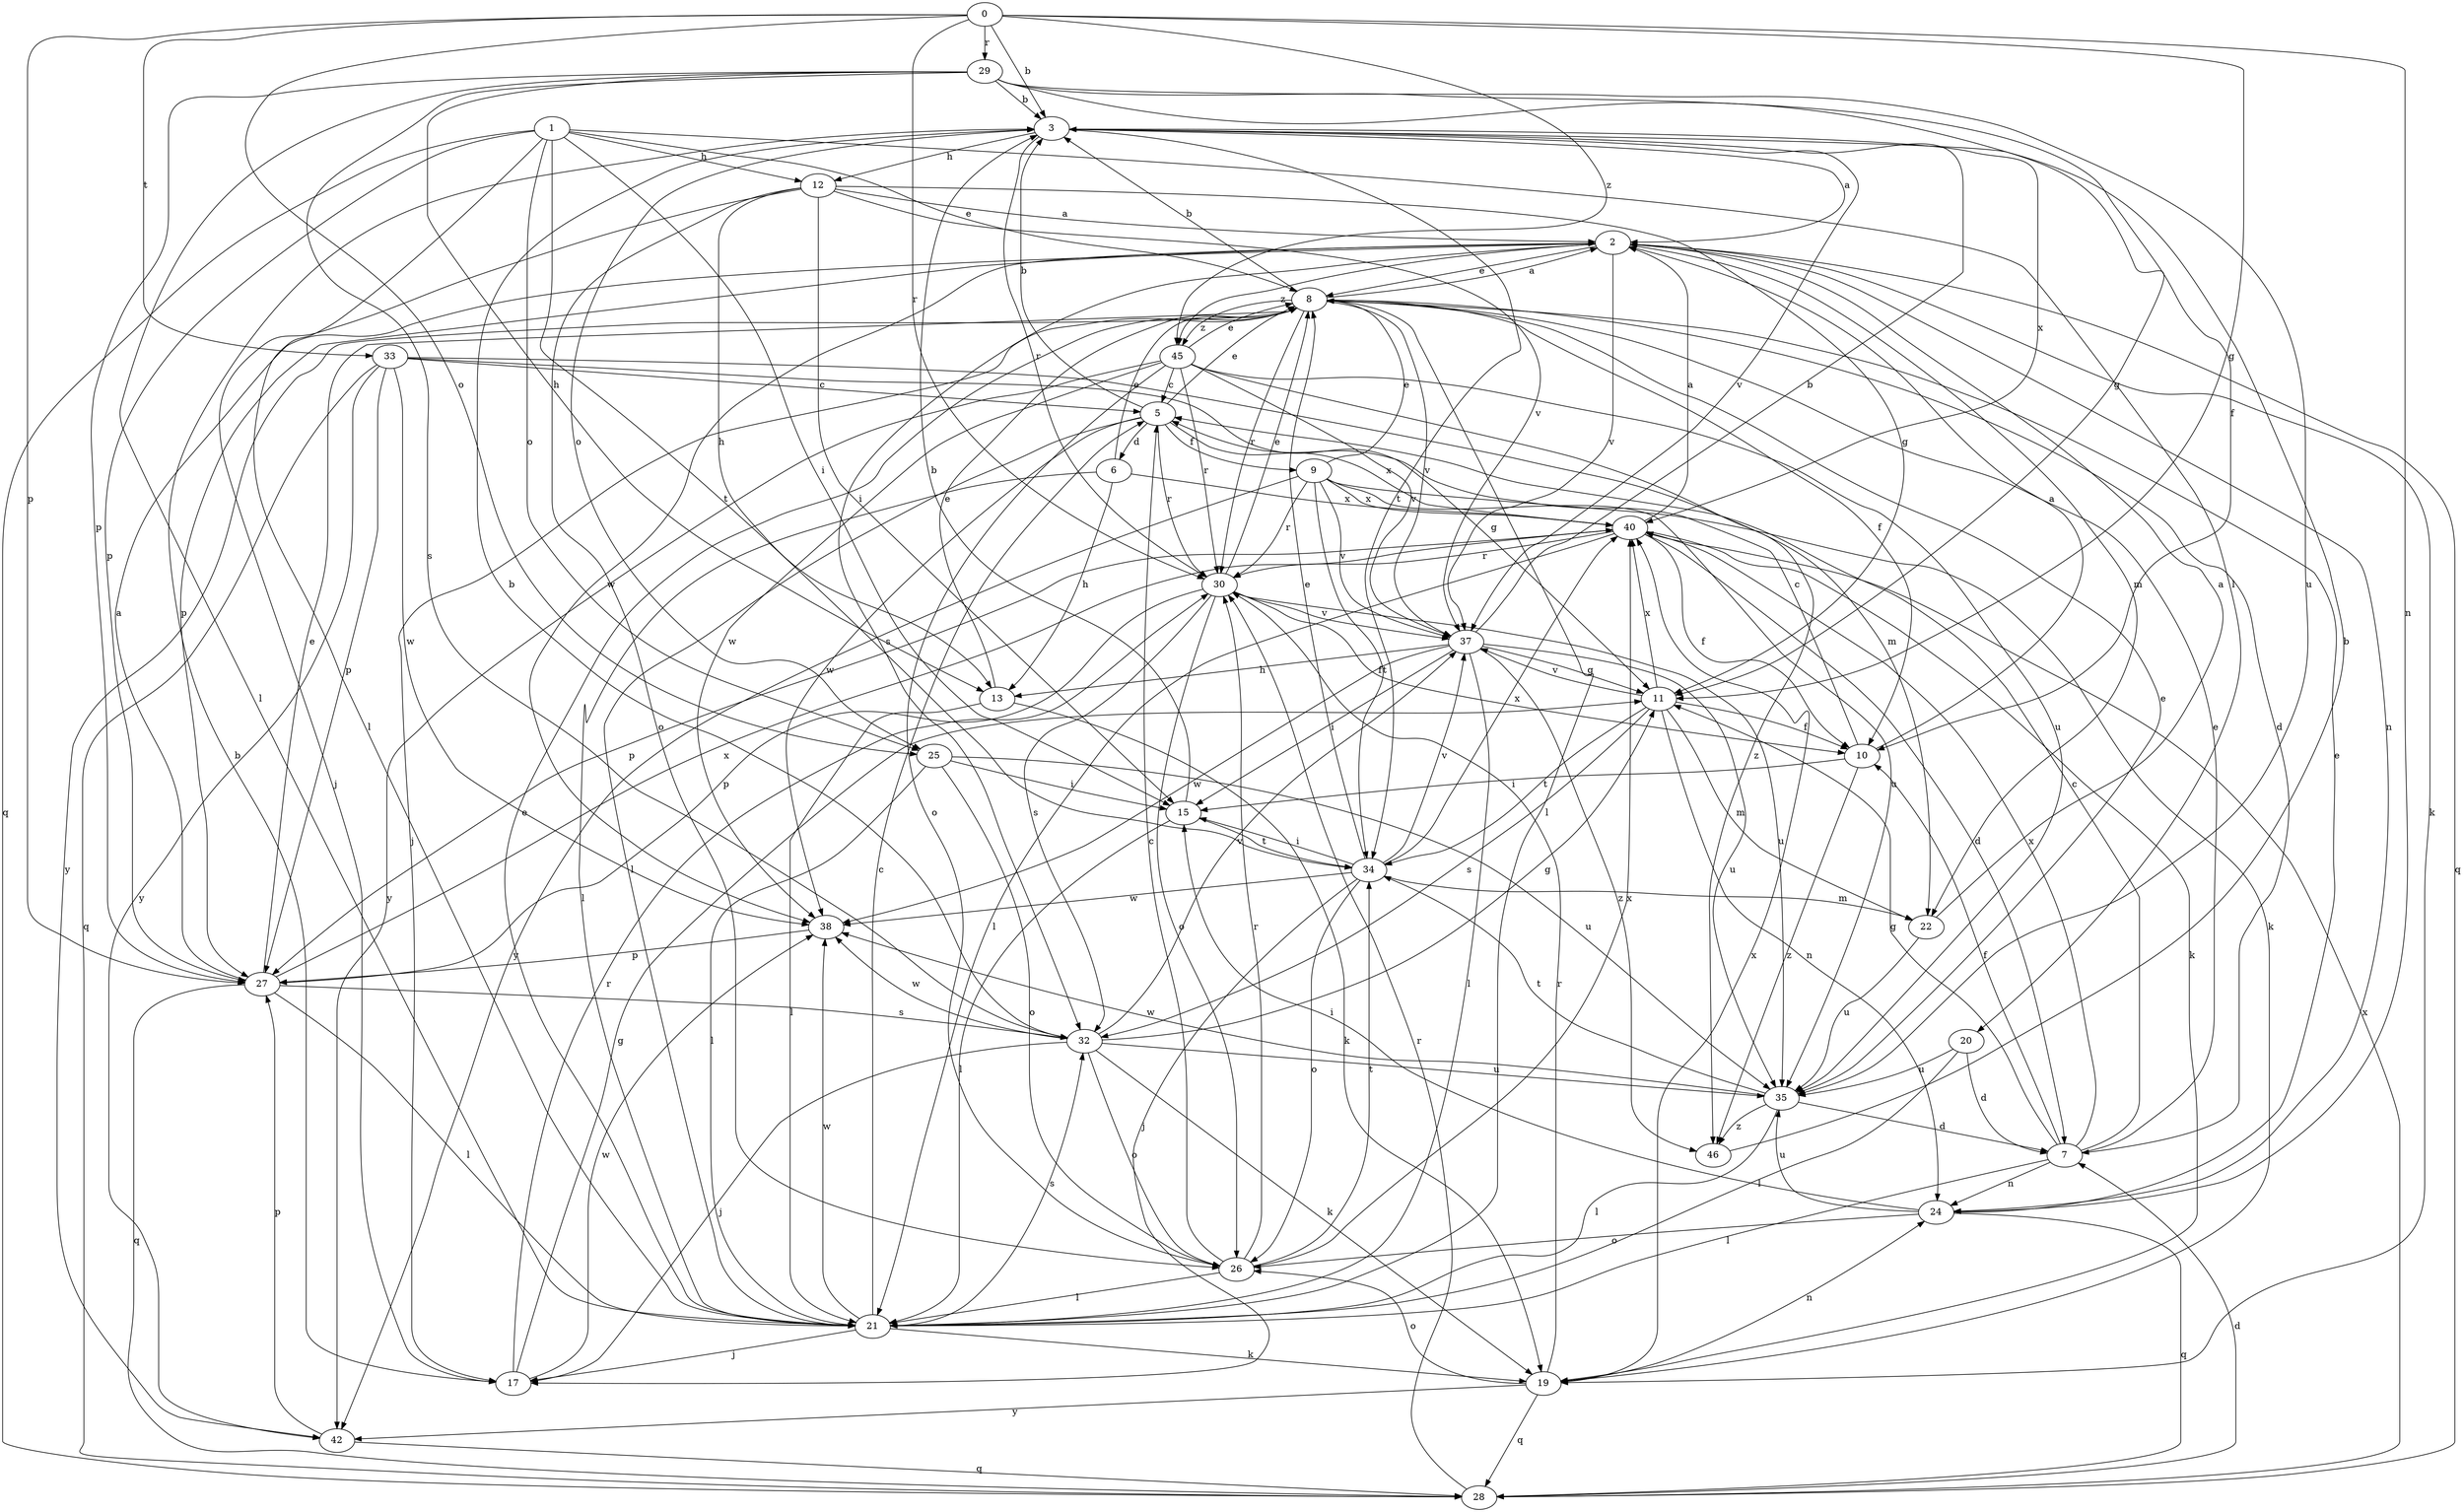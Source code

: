 strict digraph  {
0;
1;
2;
3;
5;
6;
7;
8;
9;
10;
11;
12;
13;
15;
17;
19;
20;
21;
22;
24;
25;
26;
27;
28;
29;
30;
32;
33;
34;
35;
37;
38;
40;
42;
45;
46;
0 -> 3  [label=b];
0 -> 11  [label=g];
0 -> 24  [label=n];
0 -> 25  [label=o];
0 -> 27  [label=p];
0 -> 29  [label=r];
0 -> 30  [label=r];
0 -> 33  [label=t];
0 -> 45  [label=z];
1 -> 8  [label=e];
1 -> 12  [label=h];
1 -> 15  [label=i];
1 -> 20  [label=l];
1 -> 21  [label=l];
1 -> 25  [label=o];
1 -> 27  [label=p];
1 -> 28  [label=q];
1 -> 34  [label=t];
2 -> 8  [label=e];
2 -> 19  [label=k];
2 -> 22  [label=m];
2 -> 24  [label=n];
2 -> 27  [label=p];
2 -> 28  [label=q];
2 -> 32  [label=s];
2 -> 37  [label=v];
2 -> 38  [label=w];
2 -> 45  [label=z];
3 -> 2  [label=a];
3 -> 12  [label=h];
3 -> 25  [label=o];
3 -> 30  [label=r];
3 -> 34  [label=t];
3 -> 37  [label=v];
3 -> 40  [label=x];
5 -> 3  [label=b];
5 -> 6  [label=d];
5 -> 8  [label=e];
5 -> 9  [label=f];
5 -> 21  [label=l];
5 -> 30  [label=r];
5 -> 38  [label=w];
5 -> 40  [label=x];
6 -> 8  [label=e];
6 -> 13  [label=h];
6 -> 21  [label=l];
6 -> 40  [label=x];
7 -> 5  [label=c];
7 -> 8  [label=e];
7 -> 10  [label=f];
7 -> 11  [label=g];
7 -> 21  [label=l];
7 -> 24  [label=n];
7 -> 40  [label=x];
8 -> 2  [label=a];
8 -> 3  [label=b];
8 -> 7  [label=d];
8 -> 10  [label=f];
8 -> 17  [label=j];
8 -> 21  [label=l];
8 -> 30  [label=r];
8 -> 37  [label=v];
8 -> 42  [label=y];
8 -> 45  [label=z];
9 -> 8  [label=e];
9 -> 19  [label=k];
9 -> 30  [label=r];
9 -> 34  [label=t];
9 -> 35  [label=u];
9 -> 37  [label=v];
9 -> 40  [label=x];
9 -> 42  [label=y];
10 -> 2  [label=a];
10 -> 5  [label=c];
10 -> 15  [label=i];
10 -> 46  [label=z];
11 -> 10  [label=f];
11 -> 22  [label=m];
11 -> 24  [label=n];
11 -> 32  [label=s];
11 -> 34  [label=t];
11 -> 37  [label=v];
11 -> 40  [label=x];
12 -> 2  [label=a];
12 -> 11  [label=g];
12 -> 13  [label=h];
12 -> 15  [label=i];
12 -> 17  [label=j];
12 -> 26  [label=o];
12 -> 37  [label=v];
13 -> 8  [label=e];
13 -> 19  [label=k];
13 -> 21  [label=l];
15 -> 3  [label=b];
15 -> 21  [label=l];
15 -> 34  [label=t];
17 -> 3  [label=b];
17 -> 11  [label=g];
17 -> 30  [label=r];
17 -> 38  [label=w];
19 -> 24  [label=n];
19 -> 26  [label=o];
19 -> 28  [label=q];
19 -> 30  [label=r];
19 -> 40  [label=x];
19 -> 42  [label=y];
20 -> 7  [label=d];
20 -> 21  [label=l];
20 -> 35  [label=u];
21 -> 5  [label=c];
21 -> 8  [label=e];
21 -> 17  [label=j];
21 -> 19  [label=k];
21 -> 32  [label=s];
21 -> 38  [label=w];
22 -> 2  [label=a];
22 -> 35  [label=u];
24 -> 8  [label=e];
24 -> 15  [label=i];
24 -> 26  [label=o];
24 -> 28  [label=q];
24 -> 35  [label=u];
25 -> 15  [label=i];
25 -> 21  [label=l];
25 -> 26  [label=o];
25 -> 35  [label=u];
26 -> 5  [label=c];
26 -> 21  [label=l];
26 -> 30  [label=r];
26 -> 34  [label=t];
26 -> 40  [label=x];
27 -> 2  [label=a];
27 -> 8  [label=e];
27 -> 21  [label=l];
27 -> 28  [label=q];
27 -> 32  [label=s];
27 -> 40  [label=x];
28 -> 7  [label=d];
28 -> 30  [label=r];
28 -> 40  [label=x];
29 -> 3  [label=b];
29 -> 10  [label=f];
29 -> 11  [label=g];
29 -> 13  [label=h];
29 -> 21  [label=l];
29 -> 27  [label=p];
29 -> 32  [label=s];
29 -> 35  [label=u];
30 -> 8  [label=e];
30 -> 10  [label=f];
30 -> 26  [label=o];
30 -> 27  [label=p];
30 -> 32  [label=s];
30 -> 35  [label=u];
30 -> 37  [label=v];
32 -> 3  [label=b];
32 -> 11  [label=g];
32 -> 17  [label=j];
32 -> 19  [label=k];
32 -> 26  [label=o];
32 -> 35  [label=u];
32 -> 37  [label=v];
32 -> 38  [label=w];
33 -> 5  [label=c];
33 -> 11  [label=g];
33 -> 22  [label=m];
33 -> 27  [label=p];
33 -> 28  [label=q];
33 -> 38  [label=w];
33 -> 42  [label=y];
34 -> 8  [label=e];
34 -> 15  [label=i];
34 -> 17  [label=j];
34 -> 22  [label=m];
34 -> 26  [label=o];
34 -> 37  [label=v];
34 -> 38  [label=w];
34 -> 40  [label=x];
35 -> 7  [label=d];
35 -> 8  [label=e];
35 -> 21  [label=l];
35 -> 34  [label=t];
35 -> 38  [label=w];
35 -> 46  [label=z];
37 -> 3  [label=b];
37 -> 11  [label=g];
37 -> 13  [label=h];
37 -> 15  [label=i];
37 -> 21  [label=l];
37 -> 35  [label=u];
37 -> 38  [label=w];
37 -> 46  [label=z];
38 -> 27  [label=p];
40 -> 2  [label=a];
40 -> 7  [label=d];
40 -> 10  [label=f];
40 -> 19  [label=k];
40 -> 21  [label=l];
40 -> 27  [label=p];
40 -> 30  [label=r];
42 -> 27  [label=p];
42 -> 28  [label=q];
45 -> 5  [label=c];
45 -> 8  [label=e];
45 -> 26  [label=o];
45 -> 30  [label=r];
45 -> 35  [label=u];
45 -> 37  [label=v];
45 -> 38  [label=w];
45 -> 42  [label=y];
45 -> 46  [label=z];
46 -> 3  [label=b];
}
